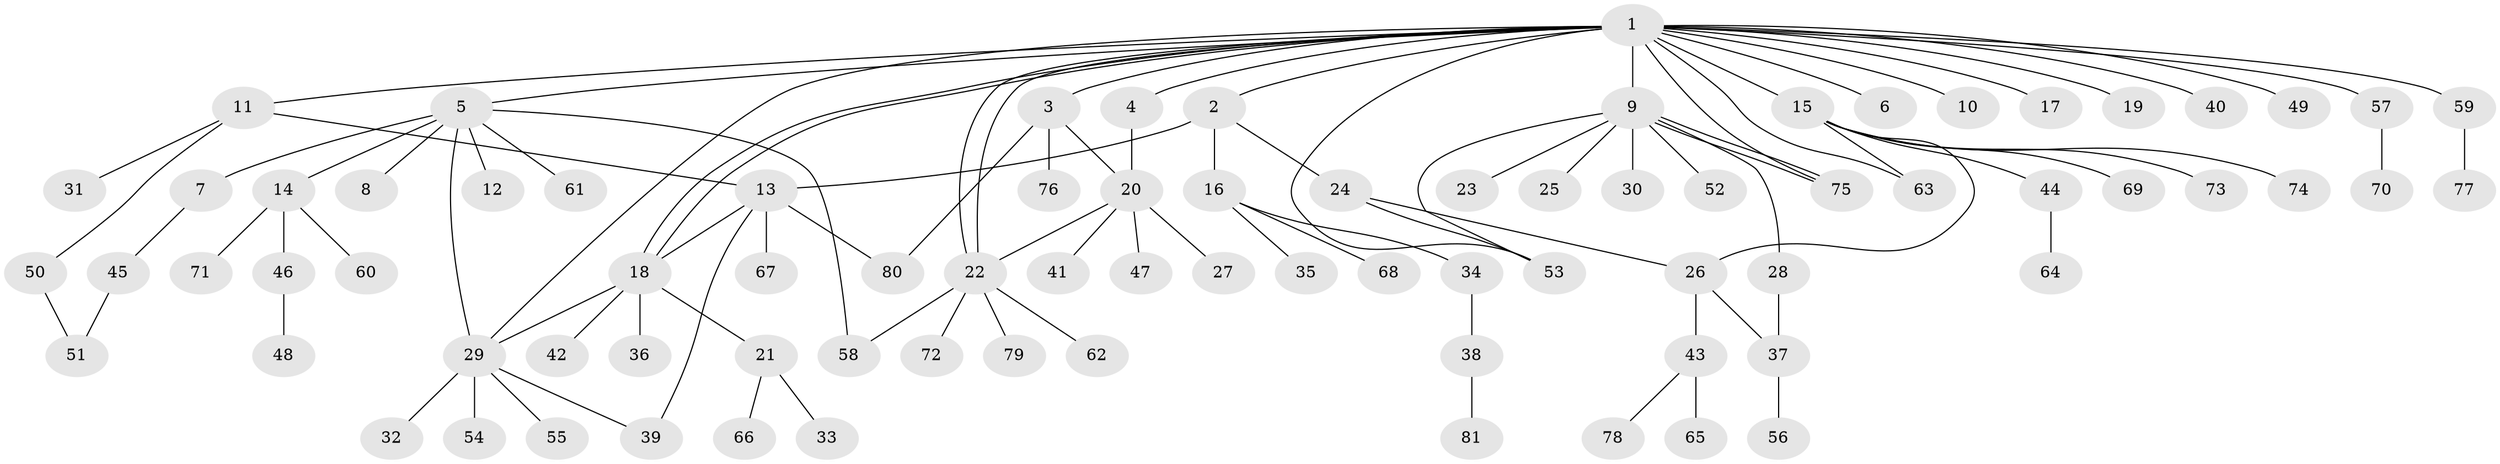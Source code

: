 // Generated by graph-tools (version 1.1) at 2025/01/03/09/25 03:01:49]
// undirected, 81 vertices, 99 edges
graph export_dot {
graph [start="1"]
  node [color=gray90,style=filled];
  1;
  2;
  3;
  4;
  5;
  6;
  7;
  8;
  9;
  10;
  11;
  12;
  13;
  14;
  15;
  16;
  17;
  18;
  19;
  20;
  21;
  22;
  23;
  24;
  25;
  26;
  27;
  28;
  29;
  30;
  31;
  32;
  33;
  34;
  35;
  36;
  37;
  38;
  39;
  40;
  41;
  42;
  43;
  44;
  45;
  46;
  47;
  48;
  49;
  50;
  51;
  52;
  53;
  54;
  55;
  56;
  57;
  58;
  59;
  60;
  61;
  62;
  63;
  64;
  65;
  66;
  67;
  68;
  69;
  70;
  71;
  72;
  73;
  74;
  75;
  76;
  77;
  78;
  79;
  80;
  81;
  1 -- 2;
  1 -- 3;
  1 -- 4;
  1 -- 5;
  1 -- 6;
  1 -- 9;
  1 -- 10;
  1 -- 11;
  1 -- 15;
  1 -- 17;
  1 -- 18;
  1 -- 18;
  1 -- 19;
  1 -- 22;
  1 -- 22;
  1 -- 29;
  1 -- 40;
  1 -- 49;
  1 -- 53;
  1 -- 57;
  1 -- 59;
  1 -- 63;
  1 -- 75;
  2 -- 13;
  2 -- 16;
  2 -- 24;
  3 -- 20;
  3 -- 76;
  3 -- 80;
  4 -- 20;
  5 -- 7;
  5 -- 8;
  5 -- 12;
  5 -- 14;
  5 -- 29;
  5 -- 58;
  5 -- 61;
  7 -- 45;
  9 -- 23;
  9 -- 25;
  9 -- 28;
  9 -- 30;
  9 -- 52;
  9 -- 53;
  9 -- 75;
  9 -- 75;
  11 -- 13;
  11 -- 31;
  11 -- 50;
  13 -- 18;
  13 -- 39;
  13 -- 67;
  13 -- 80;
  14 -- 46;
  14 -- 60;
  14 -- 71;
  15 -- 26;
  15 -- 44;
  15 -- 63;
  15 -- 69;
  15 -- 73;
  15 -- 74;
  16 -- 34;
  16 -- 35;
  16 -- 68;
  18 -- 21;
  18 -- 29;
  18 -- 36;
  18 -- 42;
  20 -- 22;
  20 -- 27;
  20 -- 41;
  20 -- 47;
  21 -- 33;
  21 -- 66;
  22 -- 58;
  22 -- 62;
  22 -- 72;
  22 -- 79;
  24 -- 26;
  24 -- 53;
  26 -- 37;
  26 -- 43;
  28 -- 37;
  29 -- 32;
  29 -- 39;
  29 -- 54;
  29 -- 55;
  34 -- 38;
  37 -- 56;
  38 -- 81;
  43 -- 65;
  43 -- 78;
  44 -- 64;
  45 -- 51;
  46 -- 48;
  50 -- 51;
  57 -- 70;
  59 -- 77;
}
